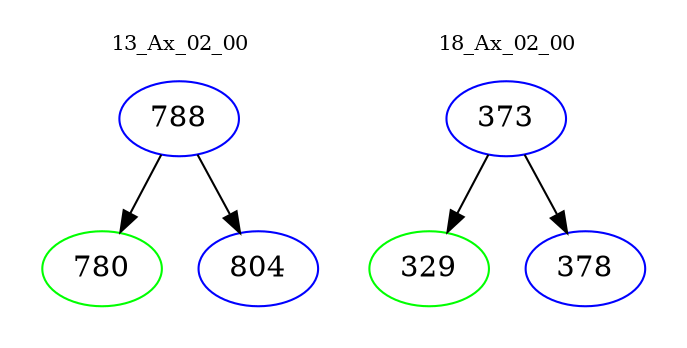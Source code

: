 digraph{
subgraph cluster_0 {
color = white
label = "13_Ax_02_00";
fontsize=10;
T0_788 [label="788", color="blue"]
T0_788 -> T0_780 [color="black"]
T0_780 [label="780", color="green"]
T0_788 -> T0_804 [color="black"]
T0_804 [label="804", color="blue"]
}
subgraph cluster_1 {
color = white
label = "18_Ax_02_00";
fontsize=10;
T1_373 [label="373", color="blue"]
T1_373 -> T1_329 [color="black"]
T1_329 [label="329", color="green"]
T1_373 -> T1_378 [color="black"]
T1_378 [label="378", color="blue"]
}
}
